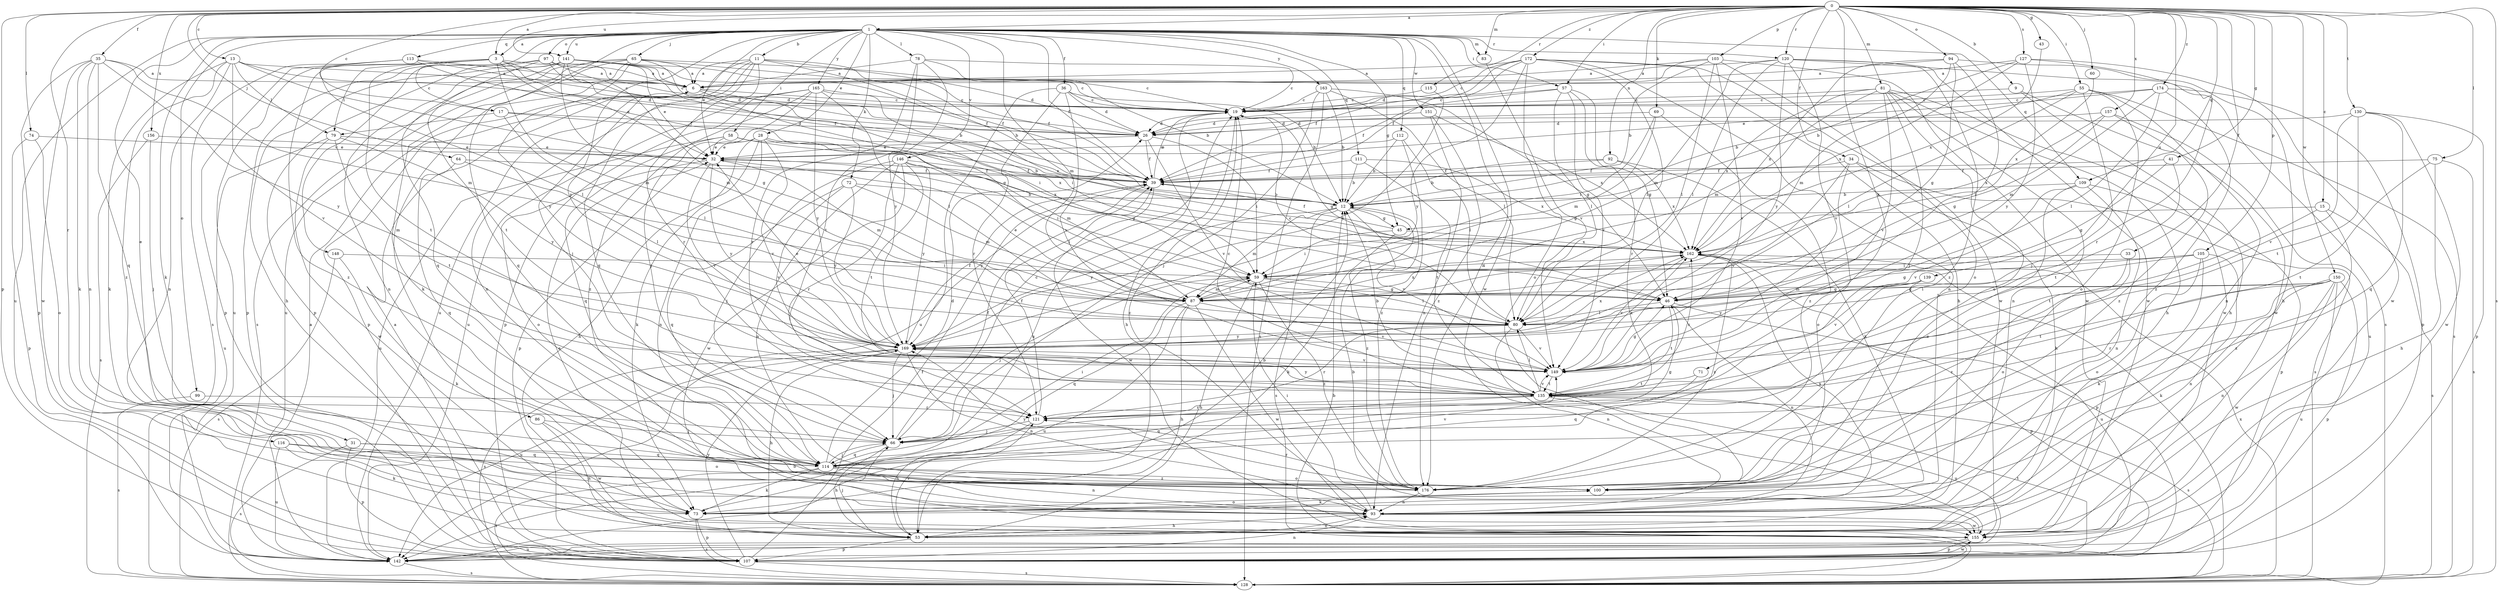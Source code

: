 strict digraph  {
0;
1;
3;
6;
9;
11;
12;
13;
15;
17;
19;
26;
28;
31;
32;
33;
34;
35;
36;
39;
41;
43;
45;
46;
53;
55;
57;
58;
59;
60;
64;
65;
66;
69;
71;
72;
73;
74;
75;
78;
79;
80;
81;
83;
86;
87;
92;
93;
94;
97;
99;
100;
103;
105;
107;
109;
111;
112;
113;
114;
115;
116;
120;
121;
127;
128;
130;
135;
139;
141;
142;
146;
148;
149;
150;
151;
155;
156;
157;
162;
163;
165;
169;
172;
174;
176;
0 -> 1  [label=a];
0 -> 3  [label=a];
0 -> 9  [label=b];
0 -> 13  [label=c];
0 -> 15  [label=c];
0 -> 17  [label=c];
0 -> 33  [label=f];
0 -> 34  [label=f];
0 -> 35  [label=f];
0 -> 41  [label=g];
0 -> 43  [label=g];
0 -> 55  [label=i];
0 -> 57  [label=i];
0 -> 60  [label=j];
0 -> 64  [label=j];
0 -> 69  [label=k];
0 -> 71  [label=k];
0 -> 74  [label=l];
0 -> 75  [label=l];
0 -> 81  [label=m];
0 -> 83  [label=m];
0 -> 92  [label=n];
0 -> 94  [label=o];
0 -> 103  [label=p];
0 -> 105  [label=p];
0 -> 107  [label=p];
0 -> 109  [label=q];
0 -> 115  [label=r];
0 -> 116  [label=r];
0 -> 120  [label=r];
0 -> 127  [label=s];
0 -> 128  [label=s];
0 -> 130  [label=t];
0 -> 139  [label=u];
0 -> 141  [label=u];
0 -> 150  [label=w];
0 -> 156  [label=x];
0 -> 157  [label=x];
0 -> 172  [label=z];
0 -> 174  [label=z];
1 -> 3  [label=a];
1 -> 11  [label=b];
1 -> 28  [label=e];
1 -> 31  [label=e];
1 -> 32  [label=e];
1 -> 36  [label=f];
1 -> 39  [label=f];
1 -> 45  [label=g];
1 -> 57  [label=i];
1 -> 58  [label=i];
1 -> 65  [label=j];
1 -> 72  [label=k];
1 -> 73  [label=k];
1 -> 78  [label=l];
1 -> 83  [label=m];
1 -> 86  [label=m];
1 -> 87  [label=m];
1 -> 97  [label=o];
1 -> 99  [label=o];
1 -> 109  [label=q];
1 -> 111  [label=q];
1 -> 112  [label=q];
1 -> 113  [label=q];
1 -> 120  [label=r];
1 -> 141  [label=u];
1 -> 142  [label=u];
1 -> 146  [label=v];
1 -> 148  [label=v];
1 -> 151  [label=w];
1 -> 155  [label=w];
1 -> 163  [label=y];
1 -> 165  [label=y];
1 -> 169  [label=y];
1 -> 176  [label=z];
3 -> 6  [label=a];
3 -> 17  [label=c];
3 -> 26  [label=d];
3 -> 32  [label=e];
3 -> 39  [label=f];
3 -> 79  [label=l];
3 -> 87  [label=m];
3 -> 135  [label=t];
3 -> 142  [label=u];
3 -> 176  [label=z];
6 -> 19  [label=c];
6 -> 59  [label=i];
6 -> 107  [label=p];
6 -> 162  [label=x];
9 -> 19  [label=c];
9 -> 53  [label=h];
9 -> 155  [label=w];
11 -> 6  [label=a];
11 -> 12  [label=b];
11 -> 26  [label=d];
11 -> 39  [label=f];
11 -> 66  [label=j];
11 -> 93  [label=n];
11 -> 114  [label=q];
11 -> 121  [label=r];
11 -> 142  [label=u];
12 -> 45  [label=g];
12 -> 87  [label=m];
12 -> 128  [label=s];
12 -> 149  [label=v];
12 -> 169  [label=y];
12 -> 176  [label=z];
13 -> 6  [label=a];
13 -> 26  [label=d];
13 -> 73  [label=k];
13 -> 79  [label=l];
13 -> 93  [label=n];
13 -> 149  [label=v];
13 -> 162  [label=x];
13 -> 176  [label=z];
15 -> 45  [label=g];
15 -> 128  [label=s];
15 -> 135  [label=t];
15 -> 176  [label=z];
17 -> 26  [label=d];
17 -> 79  [label=l];
17 -> 80  [label=l];
17 -> 162  [label=x];
19 -> 26  [label=d];
19 -> 46  [label=g];
19 -> 53  [label=h];
19 -> 142  [label=u];
26 -> 32  [label=e];
26 -> 39  [label=f];
26 -> 59  [label=i];
26 -> 149  [label=v];
28 -> 32  [label=e];
28 -> 53  [label=h];
28 -> 73  [label=k];
28 -> 87  [label=m];
28 -> 93  [label=n];
28 -> 107  [label=p];
28 -> 149  [label=v];
28 -> 162  [label=x];
31 -> 100  [label=o];
31 -> 107  [label=p];
31 -> 114  [label=q];
31 -> 128  [label=s];
32 -> 39  [label=f];
32 -> 59  [label=i];
32 -> 87  [label=m];
32 -> 100  [label=o];
32 -> 149  [label=v];
32 -> 169  [label=y];
33 -> 59  [label=i];
33 -> 100  [label=o];
33 -> 176  [label=z];
34 -> 39  [label=f];
34 -> 53  [label=h];
34 -> 100  [label=o];
34 -> 128  [label=s];
34 -> 149  [label=v];
35 -> 6  [label=a];
35 -> 73  [label=k];
35 -> 87  [label=m];
35 -> 93  [label=n];
35 -> 107  [label=p];
35 -> 114  [label=q];
35 -> 155  [label=w];
35 -> 169  [label=y];
36 -> 12  [label=b];
36 -> 19  [label=c];
36 -> 26  [label=d];
36 -> 121  [label=r];
36 -> 142  [label=u];
36 -> 149  [label=v];
39 -> 12  [label=b];
39 -> 19  [label=c];
39 -> 155  [label=w];
39 -> 169  [label=y];
41 -> 39  [label=f];
41 -> 46  [label=g];
41 -> 135  [label=t];
43 -> 162  [label=x];
45 -> 39  [label=f];
45 -> 59  [label=i];
45 -> 73  [label=k];
45 -> 162  [label=x];
46 -> 80  [label=l];
46 -> 93  [label=n];
46 -> 107  [label=p];
46 -> 135  [label=t];
53 -> 66  [label=j];
53 -> 93  [label=n];
53 -> 107  [label=p];
53 -> 121  [label=r];
55 -> 12  [label=b];
55 -> 19  [label=c];
55 -> 66  [label=j];
55 -> 80  [label=l];
55 -> 93  [label=n];
55 -> 100  [label=o];
55 -> 128  [label=s];
57 -> 19  [label=c];
57 -> 39  [label=f];
57 -> 46  [label=g];
57 -> 80  [label=l];
57 -> 121  [label=r];
57 -> 149  [label=v];
58 -> 12  [label=b];
58 -> 32  [label=e];
58 -> 46  [label=g];
58 -> 114  [label=q];
58 -> 142  [label=u];
59 -> 46  [label=g];
59 -> 53  [label=h];
59 -> 66  [label=j];
59 -> 80  [label=l];
59 -> 87  [label=m];
59 -> 176  [label=z];
60 -> 162  [label=x];
64 -> 39  [label=f];
64 -> 80  [label=l];
64 -> 114  [label=q];
65 -> 6  [label=a];
65 -> 19  [label=c];
65 -> 39  [label=f];
65 -> 46  [label=g];
65 -> 73  [label=k];
65 -> 114  [label=q];
65 -> 128  [label=s];
65 -> 142  [label=u];
65 -> 169  [label=y];
66 -> 19  [label=c];
66 -> 39  [label=f];
66 -> 46  [label=g];
66 -> 53  [label=h];
66 -> 114  [label=q];
69 -> 26  [label=d];
69 -> 59  [label=i];
69 -> 87  [label=m];
69 -> 176  [label=z];
71 -> 114  [label=q];
71 -> 135  [label=t];
72 -> 12  [label=b];
72 -> 87  [label=m];
72 -> 114  [label=q];
72 -> 149  [label=v];
72 -> 169  [label=y];
73 -> 12  [label=b];
73 -> 100  [label=o];
73 -> 107  [label=p];
73 -> 128  [label=s];
74 -> 32  [label=e];
74 -> 100  [label=o];
74 -> 107  [label=p];
75 -> 39  [label=f];
75 -> 53  [label=h];
75 -> 128  [label=s];
75 -> 135  [label=t];
78 -> 6  [label=a];
78 -> 12  [label=b];
78 -> 19  [label=c];
78 -> 121  [label=r];
78 -> 135  [label=t];
78 -> 169  [label=y];
79 -> 32  [label=e];
79 -> 135  [label=t];
79 -> 142  [label=u];
79 -> 155  [label=w];
79 -> 169  [label=y];
80 -> 19  [label=c];
80 -> 93  [label=n];
80 -> 121  [label=r];
80 -> 149  [label=v];
80 -> 169  [label=y];
81 -> 19  [label=c];
81 -> 53  [label=h];
81 -> 66  [label=j];
81 -> 87  [label=m];
81 -> 93  [label=n];
81 -> 100  [label=o];
81 -> 149  [label=v];
81 -> 155  [label=w];
81 -> 162  [label=x];
83 -> 149  [label=v];
86 -> 53  [label=h];
86 -> 66  [label=j];
86 -> 155  [label=w];
87 -> 32  [label=e];
87 -> 53  [label=h];
87 -> 59  [label=i];
87 -> 114  [label=q];
87 -> 142  [label=u];
87 -> 149  [label=v];
87 -> 155  [label=w];
87 -> 162  [label=x];
92 -> 12  [label=b];
92 -> 39  [label=f];
92 -> 73  [label=k];
92 -> 162  [label=x];
93 -> 19  [label=c];
93 -> 53  [label=h];
93 -> 59  [label=i];
93 -> 155  [label=w];
93 -> 162  [label=x];
94 -> 6  [label=a];
94 -> 46  [label=g];
94 -> 53  [label=h];
94 -> 80  [label=l];
94 -> 87  [label=m];
94 -> 162  [label=x];
97 -> 6  [label=a];
97 -> 19  [label=c];
97 -> 26  [label=d];
97 -> 53  [label=h];
97 -> 107  [label=p];
97 -> 135  [label=t];
99 -> 121  [label=r];
99 -> 128  [label=s];
100 -> 73  [label=k];
103 -> 6  [label=a];
103 -> 12  [label=b];
103 -> 39  [label=f];
103 -> 80  [label=l];
103 -> 100  [label=o];
103 -> 149  [label=v];
103 -> 155  [label=w];
105 -> 46  [label=g];
105 -> 59  [label=i];
105 -> 73  [label=k];
105 -> 80  [label=l];
105 -> 93  [label=n];
105 -> 100  [label=o];
107 -> 6  [label=a];
107 -> 39  [label=f];
107 -> 93  [label=n];
107 -> 128  [label=s];
107 -> 135  [label=t];
107 -> 155  [label=w];
107 -> 169  [label=y];
109 -> 12  [label=b];
109 -> 93  [label=n];
109 -> 107  [label=p];
109 -> 149  [label=v];
109 -> 176  [label=z];
111 -> 12  [label=b];
111 -> 39  [label=f];
111 -> 135  [label=t];
111 -> 162  [label=x];
112 -> 12  [label=b];
112 -> 32  [label=e];
112 -> 80  [label=l];
112 -> 176  [label=z];
113 -> 6  [label=a];
113 -> 19  [label=c];
113 -> 39  [label=f];
113 -> 80  [label=l];
113 -> 107  [label=p];
113 -> 128  [label=s];
114 -> 26  [label=d];
114 -> 59  [label=i];
114 -> 66  [label=j];
114 -> 73  [label=k];
114 -> 93  [label=n];
114 -> 100  [label=o];
114 -> 128  [label=s];
114 -> 149  [label=v];
114 -> 176  [label=z];
115 -> 19  [label=c];
115 -> 169  [label=y];
116 -> 73  [label=k];
116 -> 100  [label=o];
116 -> 114  [label=q];
116 -> 142  [label=u];
120 -> 6  [label=a];
120 -> 80  [label=l];
120 -> 87  [label=m];
120 -> 128  [label=s];
120 -> 149  [label=v];
120 -> 155  [label=w];
120 -> 169  [label=y];
120 -> 176  [label=z];
121 -> 39  [label=f];
121 -> 53  [label=h];
121 -> 66  [label=j];
127 -> 6  [label=a];
127 -> 12  [label=b];
127 -> 121  [label=r];
127 -> 155  [label=w];
127 -> 162  [label=x];
127 -> 169  [label=y];
128 -> 12  [label=b];
128 -> 162  [label=x];
130 -> 26  [label=d];
130 -> 107  [label=p];
130 -> 114  [label=q];
130 -> 135  [label=t];
130 -> 149  [label=v];
130 -> 155  [label=w];
135 -> 12  [label=b];
135 -> 19  [label=c];
135 -> 80  [label=l];
135 -> 114  [label=q];
135 -> 121  [label=r];
135 -> 128  [label=s];
135 -> 142  [label=u];
135 -> 149  [label=v];
135 -> 162  [label=x];
135 -> 169  [label=y];
139 -> 46  [label=g];
139 -> 142  [label=u];
139 -> 149  [label=v];
139 -> 169  [label=y];
141 -> 6  [label=a];
141 -> 12  [label=b];
141 -> 19  [label=c];
141 -> 32  [label=e];
141 -> 39  [label=f];
141 -> 46  [label=g];
141 -> 87  [label=m];
141 -> 93  [label=n];
141 -> 107  [label=p];
141 -> 114  [label=q];
142 -> 6  [label=a];
142 -> 128  [label=s];
146 -> 39  [label=f];
146 -> 66  [label=j];
146 -> 80  [label=l];
146 -> 93  [label=n];
146 -> 121  [label=r];
146 -> 135  [label=t];
146 -> 155  [label=w];
146 -> 169  [label=y];
148 -> 59  [label=i];
148 -> 73  [label=k];
148 -> 128  [label=s];
149 -> 46  [label=g];
149 -> 135  [label=t];
149 -> 162  [label=x];
150 -> 46  [label=g];
150 -> 73  [label=k];
150 -> 87  [label=m];
150 -> 93  [label=n];
150 -> 107  [label=p];
150 -> 121  [label=r];
150 -> 135  [label=t];
150 -> 142  [label=u];
150 -> 155  [label=w];
151 -> 26  [label=d];
151 -> 93  [label=n];
151 -> 162  [label=x];
151 -> 176  [label=z];
155 -> 12  [label=b];
155 -> 32  [label=e];
155 -> 107  [label=p];
155 -> 142  [label=u];
156 -> 32  [label=e];
156 -> 66  [label=j];
156 -> 128  [label=s];
157 -> 26  [label=d];
157 -> 46  [label=g];
157 -> 142  [label=u];
157 -> 162  [label=x];
157 -> 176  [label=z];
162 -> 59  [label=i];
162 -> 107  [label=p];
162 -> 128  [label=s];
162 -> 149  [label=v];
162 -> 176  [label=z];
163 -> 12  [label=b];
163 -> 19  [label=c];
163 -> 46  [label=g];
163 -> 66  [label=j];
163 -> 80  [label=l];
163 -> 128  [label=s];
165 -> 19  [label=c];
165 -> 59  [label=i];
165 -> 66  [label=j];
165 -> 80  [label=l];
165 -> 107  [label=p];
165 -> 142  [label=u];
165 -> 169  [label=y];
165 -> 176  [label=z];
169 -> 32  [label=e];
169 -> 39  [label=f];
169 -> 53  [label=h];
169 -> 66  [label=j];
169 -> 93  [label=n];
169 -> 128  [label=s];
169 -> 142  [label=u];
169 -> 149  [label=v];
169 -> 162  [label=x];
172 -> 6  [label=a];
172 -> 19  [label=c];
172 -> 26  [label=d];
172 -> 39  [label=f];
172 -> 53  [label=h];
172 -> 80  [label=l];
172 -> 93  [label=n];
172 -> 100  [label=o];
172 -> 155  [label=w];
172 -> 169  [label=y];
174 -> 19  [label=c];
174 -> 32  [label=e];
174 -> 80  [label=l];
174 -> 87  [label=m];
174 -> 107  [label=p];
174 -> 176  [label=z];
176 -> 93  [label=n];
176 -> 121  [label=r];
176 -> 169  [label=y];
}

